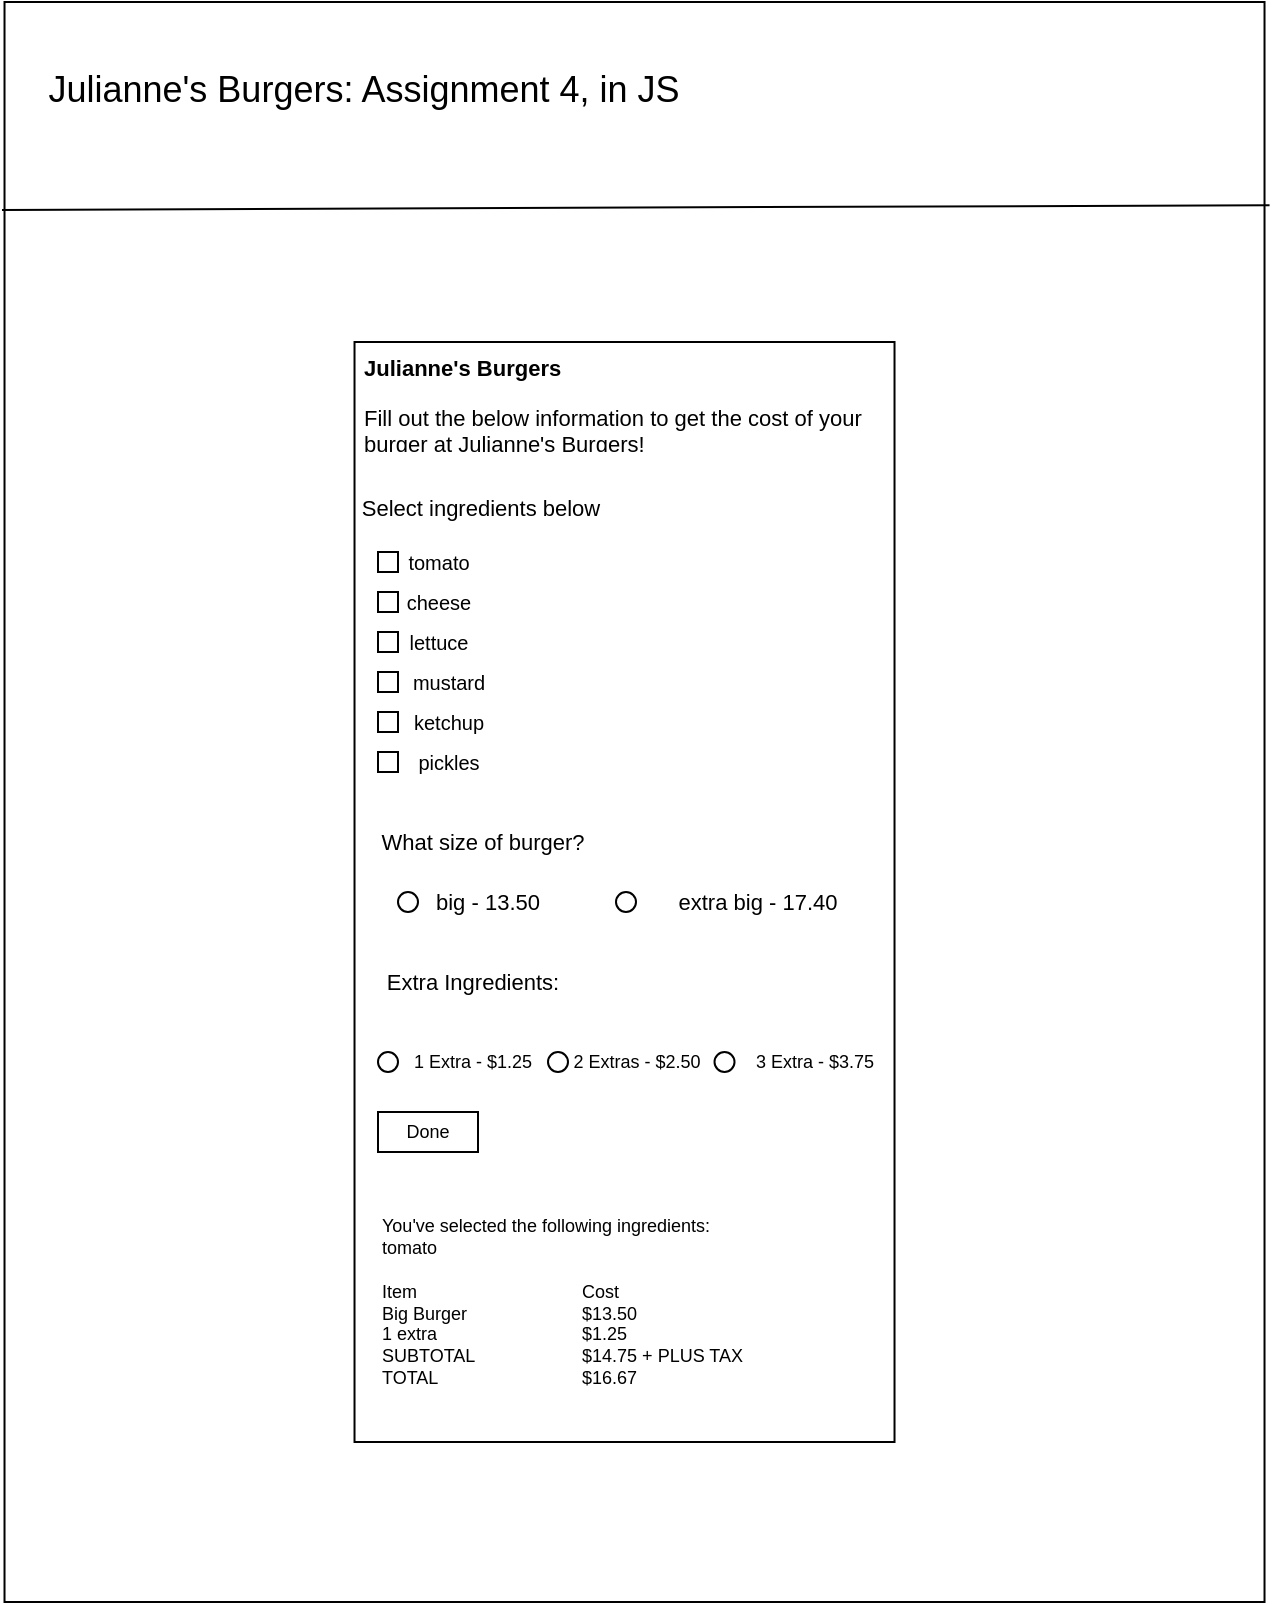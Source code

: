<mxfile>
    <diagram id="S4dcNhEg9uauxtraAsRx" name="Page-1">
        <mxGraphModel dx="765" dy="476" grid="1" gridSize="10" guides="1" tooltips="1" connect="1" arrows="1" fold="1" page="1" pageScale="1" pageWidth="827" pageHeight="1169" math="0" shadow="0">
            <root>
                <mxCell id="0"/>
                <mxCell id="1" parent="0"/>
                <mxCell id="39" value="" style="rounded=0;whiteSpace=wrap;html=1;" parent="1" vertex="1">
                    <mxGeometry x="98.26" y="90" width="630" height="800" as="geometry"/>
                </mxCell>
                <mxCell id="48" value="" style="rounded=0;whiteSpace=wrap;html=1;fillColor=none;" vertex="1" parent="1">
                    <mxGeometry x="273.26" y="260" width="270" height="550" as="geometry"/>
                </mxCell>
                <mxCell id="40" value="" style="edgeStyle=none;orthogonalLoop=1;jettySize=auto;html=1;exitX=-0.002;exitY=0.13;exitDx=0;exitDy=0;exitPerimeter=0;entryX=1.004;entryY=0.127;entryDx=0;entryDy=0;entryPerimeter=0;rounded=0;endArrow=none;endFill=0;" parent="1" source="39" target="39" edge="1">
                    <mxGeometry width="80" relative="1" as="geometry">
                        <mxPoint x="449.26" y="550" as="sourcePoint"/>
                        <mxPoint x="529.26" y="550" as="targetPoint"/>
                        <Array as="points"/>
                    </mxGeometry>
                </mxCell>
                <mxCell id="42" value="&lt;h1 style=&quot;font-size: 11px;&quot;&gt;Julianne's Burgers&lt;/h1&gt;&lt;p&gt;Fill out the below information to get the cost of your burger at Julianne's Burgers!&lt;/p&gt;&lt;div&gt;&lt;br&gt;&lt;/div&gt;" style="text;html=1;strokeColor=none;fillColor=none;spacing=5;spacingTop=-20;whiteSpace=wrap;overflow=hidden;rounded=0;fontSize=11;" parent="1" vertex="1">
                    <mxGeometry x="273.26" y="270" width="280" height="45" as="geometry"/>
                </mxCell>
                <mxCell id="43" value="Select ingredients below" style="text;html=1;strokeColor=none;fillColor=none;align=center;verticalAlign=middle;whiteSpace=wrap;rounded=0;fontSize=11;" parent="1" vertex="1">
                    <mxGeometry x="273.26" y="335" width="126.74" height="15" as="geometry"/>
                </mxCell>
                <mxCell id="44" value="big - 13.50" style="text;html=1;strokeColor=none;fillColor=none;align=center;verticalAlign=middle;whiteSpace=wrap;rounded=0;fontSize=11;" parent="1" vertex="1">
                    <mxGeometry x="310" y="525" width="60" height="30" as="geometry"/>
                </mxCell>
                <mxCell id="45" value="extra big - 17.40" style="text;html=1;strokeColor=none;fillColor=none;align=center;verticalAlign=middle;whiteSpace=wrap;rounded=0;fontSize=11;" parent="1" vertex="1">
                    <mxGeometry x="430" y="525" width="90" height="30" as="geometry"/>
                </mxCell>
                <mxCell id="46" value="" style="ellipse;whiteSpace=wrap;html=1;aspect=fixed;fontSize=11;" parent="1" vertex="1">
                    <mxGeometry x="295" y="535" width="10" height="10" as="geometry"/>
                </mxCell>
                <mxCell id="47" value="" style="ellipse;whiteSpace=wrap;html=1;aspect=fixed;fontSize=11;fillColor=none;" parent="1" vertex="1">
                    <mxGeometry x="404" y="535" width="10" height="10" as="geometry"/>
                </mxCell>
                <mxCell id="49" value="" style="rounded=0;whiteSpace=wrap;html=1;fillColor=default;" vertex="1" parent="1">
                    <mxGeometry x="285" y="365" width="10" height="10" as="geometry"/>
                </mxCell>
                <mxCell id="50" value="" style="rounded=0;whiteSpace=wrap;html=1;fillColor=none;" vertex="1" parent="1">
                    <mxGeometry x="285" y="385" width="10" height="10" as="geometry"/>
                </mxCell>
                <mxCell id="51" value="" style="rounded=0;whiteSpace=wrap;html=1;fillColor=none;" vertex="1" parent="1">
                    <mxGeometry x="285" y="405" width="10" height="10" as="geometry"/>
                </mxCell>
                <mxCell id="52" value="" style="rounded=0;whiteSpace=wrap;html=1;fillColor=none;" vertex="1" parent="1">
                    <mxGeometry x="285" y="425" width="10" height="10" as="geometry"/>
                </mxCell>
                <mxCell id="53" value="" style="rounded=0;whiteSpace=wrap;html=1;fillColor=none;" vertex="1" parent="1">
                    <mxGeometry x="285" y="445" width="10" height="10" as="geometry"/>
                </mxCell>
                <mxCell id="54" value="" style="rounded=0;whiteSpace=wrap;html=1;fillColor=none;" vertex="1" parent="1">
                    <mxGeometry x="285" y="465" width="10" height="10" as="geometry"/>
                </mxCell>
                <mxCell id="55" value="&lt;font style=&quot;font-size: 10px;&quot;&gt;tomato&lt;/font&gt;" style="text;html=1;align=center;verticalAlign=middle;resizable=0;points=[];autosize=1;strokeColor=none;fillColor=none;" vertex="1" parent="1">
                    <mxGeometry x="290" y="355" width="50" height="30" as="geometry"/>
                </mxCell>
                <mxCell id="56" value="&lt;font style=&quot;font-size: 10px;&quot;&gt;cheese&lt;/font&gt;" style="text;html=1;align=center;verticalAlign=middle;resizable=0;points=[];autosize=1;strokeColor=none;fillColor=none;" vertex="1" parent="1">
                    <mxGeometry x="285" y="375" width="60" height="30" as="geometry"/>
                </mxCell>
                <mxCell id="57" value="&lt;font style=&quot;font-size: 10px;&quot;&gt;lettuce&lt;/font&gt;" style="text;html=1;align=center;verticalAlign=middle;resizable=0;points=[];autosize=1;strokeColor=none;fillColor=none;" vertex="1" parent="1">
                    <mxGeometry x="290" y="395" width="50" height="30" as="geometry"/>
                </mxCell>
                <mxCell id="58" value="&lt;font style=&quot;font-size: 10px;&quot;&gt;mustard&lt;/font&gt;" style="text;html=1;align=center;verticalAlign=middle;resizable=0;points=[];autosize=1;strokeColor=none;fillColor=none;" vertex="1" parent="1">
                    <mxGeometry x="290" y="415" width="60" height="30" as="geometry"/>
                </mxCell>
                <mxCell id="59" value="&lt;span style=&quot;font-size: 10px;&quot;&gt;ketchup&lt;/span&gt;" style="text;html=1;align=center;verticalAlign=middle;resizable=0;points=[];autosize=1;strokeColor=none;fillColor=none;" vertex="1" parent="1">
                    <mxGeometry x="290" y="435" width="60" height="30" as="geometry"/>
                </mxCell>
                <mxCell id="60" value="&lt;font style=&quot;font-size: 10px;&quot;&gt;pickles&lt;/font&gt;" style="text;html=1;align=center;verticalAlign=middle;resizable=0;points=[];autosize=1;strokeColor=none;fillColor=none;" vertex="1" parent="1">
                    <mxGeometry x="295" y="455" width="50" height="30" as="geometry"/>
                </mxCell>
                <mxCell id="62" value="&lt;div style=&quot;font-size: 11px;&quot;&gt;What size of burger?&lt;/div&gt;" style="text;html=1;align=center;verticalAlign=middle;resizable=0;points=[];autosize=1;strokeColor=none;fillColor=none;fontSize=11;" vertex="1" parent="1">
                    <mxGeometry x="276.63" y="495" width="120" height="30" as="geometry"/>
                </mxCell>
                <mxCell id="63" value="&lt;div&gt;Extra Ingredients:&lt;/div&gt;" style="text;html=1;align=center;verticalAlign=middle;resizable=0;points=[];autosize=1;strokeColor=none;fillColor=none;fontSize=11;" vertex="1" parent="1">
                    <mxGeometry x="276.63" y="565" width="110" height="30" as="geometry"/>
                </mxCell>
                <mxCell id="64" value="" style="ellipse;whiteSpace=wrap;html=1;aspect=fixed;fontSize=11;" vertex="1" parent="1">
                    <mxGeometry x="285" y="615" width="10" height="10" as="geometry"/>
                </mxCell>
                <mxCell id="68" value="1 Extra - $1.25" style="text;html=1;align=center;verticalAlign=middle;resizable=0;points=[];autosize=1;strokeColor=none;fillColor=none;fontSize=9;" vertex="1" parent="1">
                    <mxGeometry x="291.63" y="610" width="80" height="20" as="geometry"/>
                </mxCell>
                <mxCell id="69" value="2 Extras - $2.50" style="text;html=1;align=center;verticalAlign=middle;resizable=0;points=[];autosize=1;strokeColor=none;fillColor=none;fontSize=9;" vertex="1" parent="1">
                    <mxGeometry x="368.5" y="610" width="90" height="20" as="geometry"/>
                </mxCell>
                <mxCell id="70" value="3 Extra - $3.75" style="text;html=1;align=center;verticalAlign=middle;resizable=0;points=[];autosize=1;strokeColor=none;fillColor=none;fontSize=9;" vertex="1" parent="1">
                    <mxGeometry x="463.26" y="610" width="80" height="20" as="geometry"/>
                </mxCell>
                <mxCell id="71" value="" style="ellipse;whiteSpace=wrap;html=1;aspect=fixed;fontSize=11;fillColor=none;" vertex="1" parent="1">
                    <mxGeometry x="370" y="615" width="10" height="10" as="geometry"/>
                </mxCell>
                <mxCell id="72" value="" style="ellipse;whiteSpace=wrap;html=1;aspect=fixed;fontSize=11;fillColor=none;" vertex="1" parent="1">
                    <mxGeometry x="453.26" y="615" width="10" height="10" as="geometry"/>
                </mxCell>
                <mxCell id="73" value="Done" style="rounded=0;whiteSpace=wrap;html=1;fontSize=9;fillColor=none;" vertex="1" parent="1">
                    <mxGeometry x="285" y="645" width="50" height="20" as="geometry"/>
                </mxCell>
                <mxCell id="75" value="&lt;div&gt;You've selected the following ingredients:&lt;/div&gt;&lt;div&gt;tomato&lt;/div&gt;&lt;div&gt;&lt;br&gt;&lt;/div&gt;&lt;div&gt;Item&lt;span style=&quot;&quot;&gt;&#9;&lt;span style=&quot;white-space: pre;&quot;&gt;&#9;&lt;/span&gt;&lt;span style=&quot;white-space: pre;&quot;&gt;&#9;&lt;/span&gt;&lt;span style=&quot;white-space: pre;&quot;&gt;&#9;&lt;/span&gt;&lt;span style=&quot;white-space: pre;&quot;&gt;&#9;&lt;/span&gt;&lt;/span&gt;Cost&lt;/div&gt;&lt;div&gt;Big Burger&lt;span style=&quot;&quot;&gt;&#9;&lt;span style=&quot;white-space: pre;&quot;&gt;&#9;&lt;/span&gt;&lt;span style=&quot;white-space: pre;&quot;&gt;&#9;&lt;/span&gt;&lt;span style=&quot;white-space: pre;&quot;&gt;&#9;&lt;/span&gt;&lt;/span&gt;$13.50&lt;/div&gt;&lt;div&gt;1 extra&lt;span style=&quot;&quot;&gt;&#9;&lt;span style=&quot;white-space: pre;&quot;&gt;&#9;&lt;/span&gt;&lt;span style=&quot;white-space: pre;&quot;&gt;&#9;&lt;/span&gt;&lt;span style=&quot;white-space: pre;&quot;&gt;&#9;&lt;/span&gt;&lt;span style=&quot;white-space: pre;&quot;&gt;&#9;&lt;/span&gt;&lt;/span&gt;$1.25&lt;/div&gt;&lt;div&gt;SUBTOTAL&lt;span style=&quot;white-space: pre;&quot;&gt;&#9;&lt;/span&gt;&lt;span style=&quot;white-space: pre;&quot;&gt;&#9;&lt;/span&gt;&lt;span style=&quot;white-space: pre;&quot;&gt;&#9;&lt;/span&gt;$14.75 + PLUS TAX&lt;/div&gt;&lt;div&gt;TOTAL&lt;span style=&quot;&quot;&gt;&#9;&lt;span style=&quot;white-space: pre;&quot;&gt;&#9;&lt;/span&gt;&lt;span style=&quot;white-space: pre;&quot;&gt;&#9;&lt;/span&gt;&lt;span style=&quot;white-space: pre;&quot;&gt;&#9;&lt;/span&gt;&lt;span style=&quot;white-space: pre;&quot;&gt;&#9;&lt;/span&gt;&lt;/span&gt;$16.67&lt;/div&gt;" style="text;html=1;align=left;verticalAlign=middle;resizable=0;points=[];autosize=1;strokeColor=none;fillColor=none;fontSize=9;" vertex="1" parent="1">
                    <mxGeometry x="285" y="690" width="200" height="100" as="geometry"/>
                </mxCell>
                <mxCell id="76" value="&lt;div style=&quot;font-size: 18px;&quot;&gt;Julianne's Burgers: Assignment 4, in JS&lt;/div&gt;&lt;div style=&quot;font-size: 18px;&quot;&gt;&lt;br style=&quot;font-size: 18px;&quot;&gt;&lt;/div&gt;" style="text;html=1;strokeColor=none;fillColor=none;align=center;verticalAlign=middle;whiteSpace=wrap;rounded=0;fontSize=18;" vertex="1" parent="1">
                    <mxGeometry x="98.26" y="130" width="360" height="30" as="geometry"/>
                </mxCell>
            </root>
        </mxGraphModel>
    </diagram>
</mxfile>